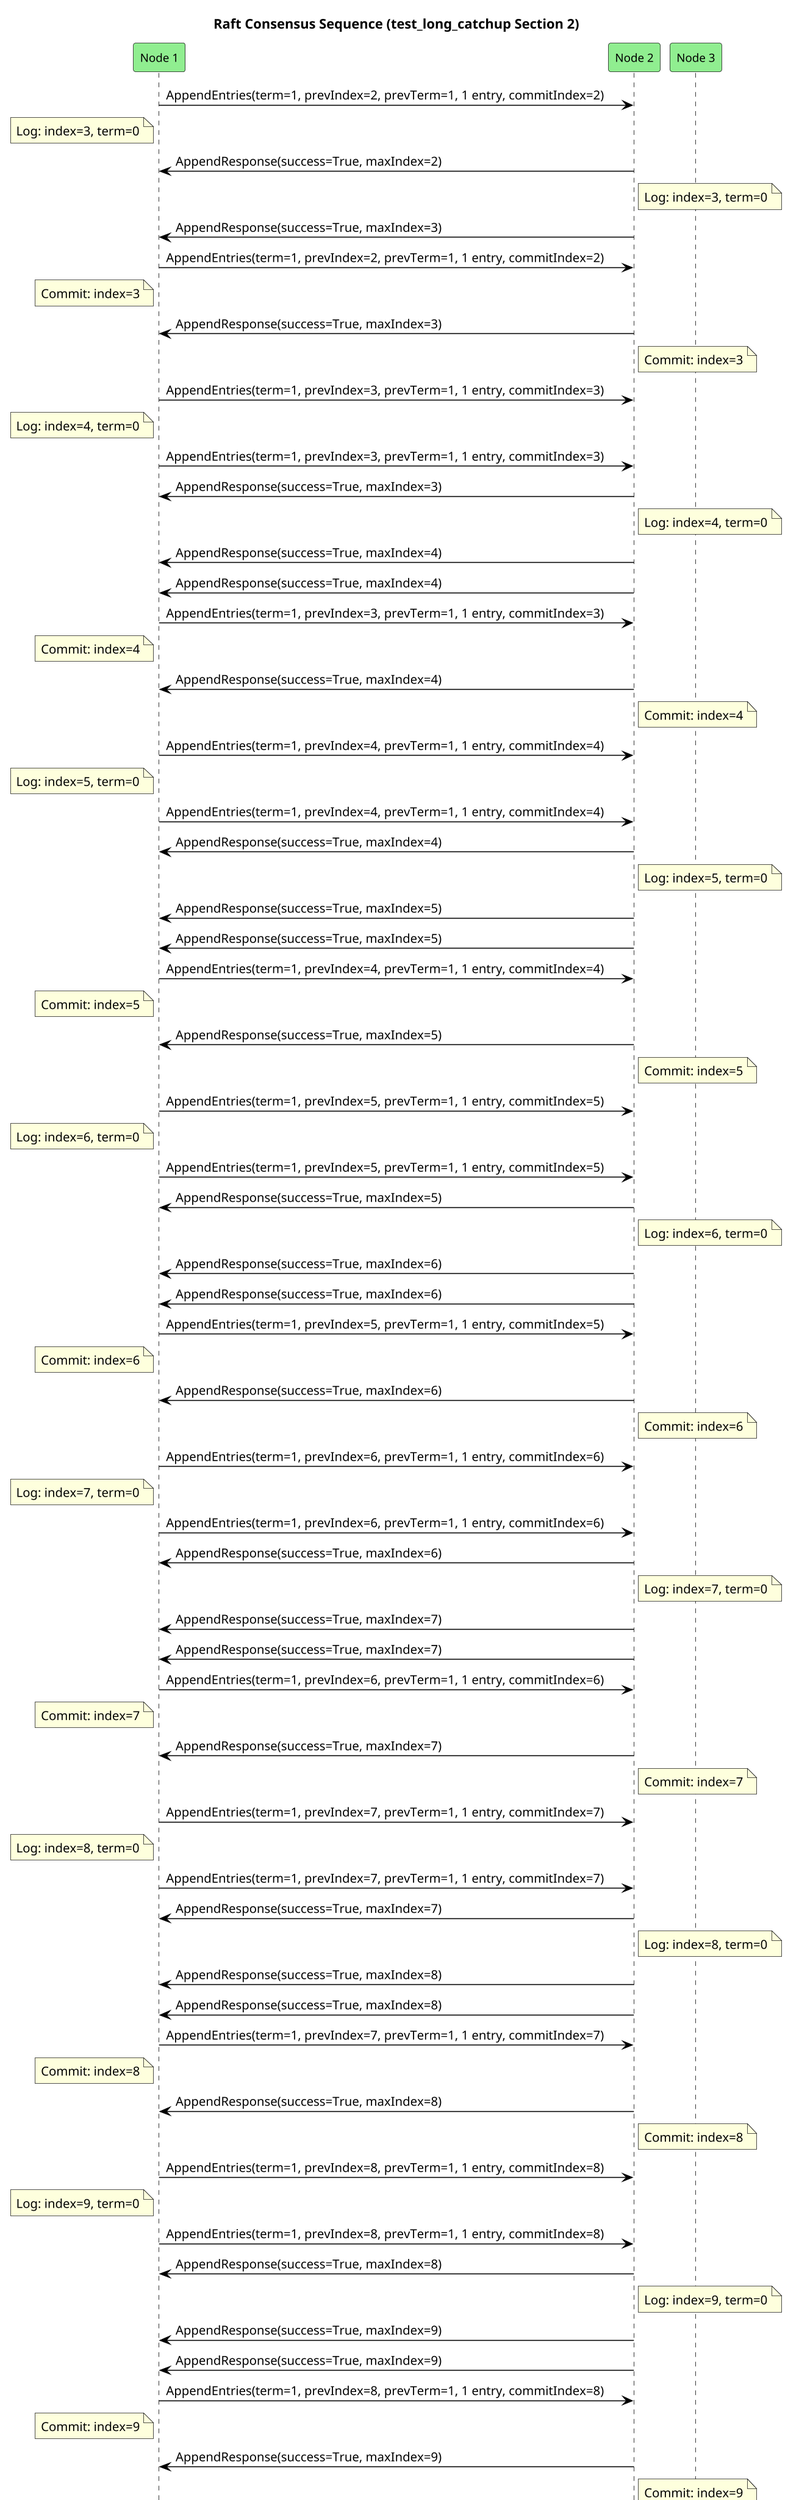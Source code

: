 @startuml
!pragma ratio 0.7
skinparam dpi 150
skinparam monochrome false
skinparam sequence {
  ArrowColor Black
  ActorBorderColor Black
  LifeLineBorderColor Black
  ParticipantFontSize 12
  Padding 10
}
skinparam legend {
  BackgroundColor #F5F5F5
  FontSize 11
}
title Raft Consensus Sequence (test_long_catchup Section 2)

participant "Node 1" as n1 order 10 #Lightgreen
participant "Node 2" as n2 order 20 #Lightgreen
participant "Node 3" as n3 order 30 #Lightgreen
n1 -> n2: AppendEntries(term=1, prevIndex=2, prevTerm=1, 1 entry, commitIndex=2)
note left of n1: Log: index=3, term=0
n2 -> n1: AppendResponse(success=True, maxIndex=2)
note right of n2: Log: index=3, term=0
n2 -> n1: AppendResponse(success=True, maxIndex=3)
n1 -> n2: AppendEntries(term=1, prevIndex=2, prevTerm=1, 1 entry, commitIndex=2)
note left of n1: Commit: index=3
n2 -> n1: AppendResponse(success=True, maxIndex=3)
note right of n2: Commit: index=3
n1 -> n2: AppendEntries(term=1, prevIndex=3, prevTerm=1, 1 entry, commitIndex=3)
note left of n1: Log: index=4, term=0
n1 -> n2: AppendEntries(term=1, prevIndex=3, prevTerm=1, 1 entry, commitIndex=3)
n2 -> n1: AppendResponse(success=True, maxIndex=3)
note right of n2: Log: index=4, term=0
n2 -> n1: AppendResponse(success=True, maxIndex=4)
n2 -> n1: AppendResponse(success=True, maxIndex=4)
n1 -> n2: AppendEntries(term=1, prevIndex=3, prevTerm=1, 1 entry, commitIndex=3)
note left of n1: Commit: index=4
n2 -> n1: AppendResponse(success=True, maxIndex=4)
note right of n2: Commit: index=4
n1 -> n2: AppendEntries(term=1, prevIndex=4, prevTerm=1, 1 entry, commitIndex=4)
note left of n1: Log: index=5, term=0
n1 -> n2: AppendEntries(term=1, prevIndex=4, prevTerm=1, 1 entry, commitIndex=4)
n2 -> n1: AppendResponse(success=True, maxIndex=4)
note right of n2: Log: index=5, term=0
n2 -> n1: AppendResponse(success=True, maxIndex=5)
n2 -> n1: AppendResponse(success=True, maxIndex=5)
n1 -> n2: AppendEntries(term=1, prevIndex=4, prevTerm=1, 1 entry, commitIndex=4)
note left of n1: Commit: index=5
n2 -> n1: AppendResponse(success=True, maxIndex=5)
note right of n2: Commit: index=5
n1 -> n2: AppendEntries(term=1, prevIndex=5, prevTerm=1, 1 entry, commitIndex=5)
note left of n1: Log: index=6, term=0
n1 -> n2: AppendEntries(term=1, prevIndex=5, prevTerm=1, 1 entry, commitIndex=5)
n2 -> n1: AppendResponse(success=True, maxIndex=5)
note right of n2: Log: index=6, term=0
n2 -> n1: AppendResponse(success=True, maxIndex=6)
n2 -> n1: AppendResponse(success=True, maxIndex=6)
n1 -> n2: AppendEntries(term=1, prevIndex=5, prevTerm=1, 1 entry, commitIndex=5)
note left of n1: Commit: index=6
n2 -> n1: AppendResponse(success=True, maxIndex=6)
note right of n2: Commit: index=6
n1 -> n2: AppendEntries(term=1, prevIndex=6, prevTerm=1, 1 entry, commitIndex=6)
note left of n1: Log: index=7, term=0
n1 -> n2: AppendEntries(term=1, prevIndex=6, prevTerm=1, 1 entry, commitIndex=6)
n2 -> n1: AppendResponse(success=True, maxIndex=6)
note right of n2: Log: index=7, term=0
n2 -> n1: AppendResponse(success=True, maxIndex=7)
n2 -> n1: AppendResponse(success=True, maxIndex=7)
n1 -> n2: AppendEntries(term=1, prevIndex=6, prevTerm=1, 1 entry, commitIndex=6)
note left of n1: Commit: index=7
n2 -> n1: AppendResponse(success=True, maxIndex=7)
note right of n2: Commit: index=7
n1 -> n2: AppendEntries(term=1, prevIndex=7, prevTerm=1, 1 entry, commitIndex=7)
note left of n1: Log: index=8, term=0
n1 -> n2: AppendEntries(term=1, prevIndex=7, prevTerm=1, 1 entry, commitIndex=7)
n2 -> n1: AppendResponse(success=True, maxIndex=7)
note right of n2: Log: index=8, term=0
n2 -> n1: AppendResponse(success=True, maxIndex=8)
n2 -> n1: AppendResponse(success=True, maxIndex=8)
n1 -> n2: AppendEntries(term=1, prevIndex=7, prevTerm=1, 1 entry, commitIndex=7)
note left of n1: Commit: index=8
n2 -> n1: AppendResponse(success=True, maxIndex=8)
note right of n2: Commit: index=8
n1 -> n2: AppendEntries(term=1, prevIndex=8, prevTerm=1, 1 entry, commitIndex=8)
note left of n1: Log: index=9, term=0
n1 -> n2: AppendEntries(term=1, prevIndex=8, prevTerm=1, 1 entry, commitIndex=8)
n2 -> n1: AppendResponse(success=True, maxIndex=8)
note right of n2: Log: index=9, term=0
n2 -> n1: AppendResponse(success=True, maxIndex=9)
n2 -> n1: AppendResponse(success=True, maxIndex=9)
n1 -> n2: AppendEntries(term=1, prevIndex=8, prevTerm=1, 1 entry, commitIndex=8)
note left of n1: Commit: index=9
n2 -> n1: AppendResponse(success=True, maxIndex=9)
note right of n2: Commit: index=9
n1 -> n2: AppendEntries(term=1, prevIndex=9, prevTerm=1, 1 entry, commitIndex=9)
note left of n1: Log: index=10, term=0
n1 -> n2: AppendEntries(term=1, prevIndex=9, prevTerm=1, 1 entry, commitIndex=9)
n2 -> n1: AppendResponse(success=True, maxIndex=9)
note right of n2: Log: index=10, term=0
n2 -> n1: AppendResponse(success=True, maxIndex=10)
n2 -> n1: AppendResponse(success=True, maxIndex=10)
n1 -> n2: AppendEntries(term=1, prevIndex=9, prevTerm=1, 1 entry, commitIndex=9)
note left of n1: Commit: index=10
n2 -> n1: AppendResponse(success=True, maxIndex=10)
note right of n2: Commit: index=10
n1 -> n2: AppendEntries(term=1, prevIndex=10, prevTerm=1, 1 entry, commitIndex=10)
note left of n1: Log: index=11, term=0
n1 -> n2: AppendEntries(term=1, prevIndex=10, prevTerm=1, 1 entry, commitIndex=10)
n2 -> n1: AppendResponse(success=True, maxIndex=10)
note right of n2: Log: index=11, term=0
n2 -> n1: AppendResponse(success=True, maxIndex=11)
n2 -> n1: AppendResponse(success=True, maxIndex=11)
n1 -> n2: AppendEntries(term=1, prevIndex=10, prevTerm=1, 1 entry, commitIndex=10)
note left of n1: Commit: index=11
n2 -> n1: AppendResponse(success=True, maxIndex=11)
note right of n2: Commit: index=11
n1 -> n2: AppendEntries(term=1, prevIndex=11, prevTerm=1, 1 entry, commitIndex=11)
note left of n1: Log: index=12, term=0
n1 -> n2: AppendEntries(term=1, prevIndex=11, prevTerm=1, 1 entry, commitIndex=11)
n2 -> n1: AppendResponse(success=True, maxIndex=11)
note right of n2: Log: index=12, term=0
n2 -> n1: AppendResponse(success=True, maxIndex=12)
n2 -> n1: AppendResponse(success=True, maxIndex=12)
n1 -> n2: AppendEntries(term=1, prevIndex=11, prevTerm=1, 1 entry, commitIndex=11)
note left of n1: Commit: index=12
n2 -> n1: AppendResponse(success=True, maxIndex=12)
note right of n2: Commit: index=12
n1 -> n2: AppendEntries(term=1, prevIndex=12, prevTerm=1, 1 entry, commitIndex=12)
note left of n1: Log: index=13, term=0
n1 -> n2: AppendEntries(term=1, prevIndex=12, prevTerm=1, 1 entry, commitIndex=12)
n2 -> n1: AppendResponse(success=True, maxIndex=12)
note right of n2: Log: index=13, term=0
n2 -> n1: AppendResponse(success=True, maxIndex=13)
n2 -> n1: AppendResponse(success=True, maxIndex=13)
n1 -> n2: AppendEntries(term=1, prevIndex=12, prevTerm=1, 1 entry, commitIndex=12)
note left of n1: Commit: index=13
n2 -> n1: AppendResponse(success=True, maxIndex=13)
note right of n2: Commit: index=13
n1 -> n2: AppendEntries(term=1, prevIndex=13, prevTerm=1, 1 entry, commitIndex=13)
note left of n1: Log: index=14, term=0
n1 -> n2: AppendEntries(term=1, prevIndex=13, prevTerm=1, 1 entry, commitIndex=13)
n2 -> n1: AppendResponse(success=True, maxIndex=13)
note right of n2: Log: index=14, term=0
n2 -> n1: AppendResponse(success=True, maxIndex=14)
n2 -> n1: AppendResponse(success=True, maxIndex=14)
n1 -> n2: AppendEntries(term=1, prevIndex=13, prevTerm=1, 1 entry, commitIndex=13)
note left of n1: Commit: index=14
n2 -> n1: AppendResponse(success=True, maxIndex=14)
note right of n2: Commit: index=14
n1 -> n2: AppendEntries(term=1, prevIndex=14, prevTerm=1, 1 entry, commitIndex=14)
note left of n1: Log: index=15, term=0
n1 -> n2: AppendEntries(term=1, prevIndex=14, prevTerm=1, 1 entry, commitIndex=14)
n2 -> n1: AppendResponse(success=True, maxIndex=14)
note right of n2: Log: index=15, term=0
n2 -> n1: AppendResponse(success=True, maxIndex=15)
n2 -> n1: AppendResponse(success=True, maxIndex=15)
n1 -> n2: AppendEntries(term=1, prevIndex=14, prevTerm=1, 1 entry, commitIndex=14)
note left of n1: Commit: index=15
n2 -> n1: AppendResponse(success=True, maxIndex=15)
note right of n2: Commit: index=15
n1 -> n2: AppendEntries(term=1, prevIndex=15, prevTerm=1, 1 entry, commitIndex=15)
note left of n1: Log: index=16, term=0
n1 -> n2: AppendEntries(term=1, prevIndex=15, prevTerm=1, 1 entry, commitIndex=15)
n2 -> n1: AppendResponse(success=True, maxIndex=15)
note right of n2: Log: index=16, term=0
n2 -> n1: AppendResponse(success=True, maxIndex=16)
n2 -> n1: AppendResponse(success=True, maxIndex=16)
n1 -> n2: AppendEntries(term=1, prevIndex=15, prevTerm=1, 1 entry, commitIndex=15)
note left of n1: Commit: index=16
n2 -> n1: AppendResponse(success=True, maxIndex=16)
note right of n2: Commit: index=16
n1 -> n2: AppendEntries(term=1, prevIndex=16, prevTerm=1, 1 entry, commitIndex=16)
note left of n1: Log: index=17, term=0
n1 -> n2: AppendEntries(term=1, prevIndex=16, prevTerm=1, 1 entry, commitIndex=16)
n2 -> n1: AppendResponse(success=True, maxIndex=16)
note right of n2: Log: index=17, term=0
n2 -> n1: AppendResponse(success=True, maxIndex=17)
n2 -> n1: AppendResponse(success=True, maxIndex=17)
n1 -> n2: AppendEntries(term=1, prevIndex=16, prevTerm=1, 1 entry, commitIndex=16)
note left of n1: Commit: index=17
n2 -> n1: AppendResponse(success=True, maxIndex=17)
note right of n2: Commit: index=17
n1 -> n2: AppendEntries(term=1, prevIndex=17, prevTerm=1, 1 entry, commitIndex=17)
note left of n1: Log: index=18, term=0
n1 -> n2: AppendEntries(term=1, prevIndex=17, prevTerm=1, 1 entry, commitIndex=17)
n2 -> n1: AppendResponse(success=True, maxIndex=17)
note right of n2: Log: index=18, term=0
n2 -> n1: AppendResponse(success=True, maxIndex=18)
n2 -> n1: AppendResponse(success=True, maxIndex=18)
n1 -> n2: AppendEntries(term=1, prevIndex=17, prevTerm=1, 1 entry, commitIndex=17)
note left of n1: Commit: index=18
n2 -> n1: AppendResponse(success=True, maxIndex=18)
note right of n2: Commit: index=18
n1 -> n2: AppendEntries(term=1, prevIndex=18, prevTerm=1, 1 entry, commitIndex=18)
note left of n1: Log: index=19, term=0
n1 -> n2: AppendEntries(term=1, prevIndex=18, prevTerm=1, 1 entry, commitIndex=18)
n2 -> n1: AppendResponse(success=True, maxIndex=18)
note right of n2: Log: index=19, term=0
n2 -> n1: AppendResponse(success=True, maxIndex=19)
n2 -> n1: AppendResponse(success=True, maxIndex=19)
n1 -> n2: AppendEntries(term=1, prevIndex=18, prevTerm=1, 1 entry, commitIndex=18)
note left of n1: Commit: index=19
n2 -> n1: AppendResponse(success=True, maxIndex=19)
note right of n2: Commit: index=19
n1 -> n2: AppendEntries(term=1, prevIndex=19, prevTerm=1, 1 entry, commitIndex=19)
note left of n1: Log: index=20, term=0
n1 -> n2: AppendEntries(term=1, prevIndex=19, prevTerm=1, 1 entry, commitIndex=19)
n2 -> n1: AppendResponse(success=True, maxIndex=19)
note right of n2: Log: index=20, term=0
n2 -> n1: AppendResponse(success=True, maxIndex=20)
n2 -> n1: AppendResponse(success=True, maxIndex=20)
n1 -> n2: AppendEntries(term=1, prevIndex=19, prevTerm=1, 1 entry, commitIndex=19)
note left of n1: Commit: index=20
n2 -> n1: AppendResponse(success=True, maxIndex=20)
note right of n2: Commit: index=20
n1 -> n2: AppendEntries(term=1, prevIndex=20, prevTerm=1, 1 entry, commitIndex=20)
note left of n1: Log: index=21, term=0
n1 -> n2: AppendEntries(term=1, prevIndex=20, prevTerm=1, 1 entry, commitIndex=20)
n2 -> n1: AppendResponse(success=True, maxIndex=20)
note right of n2: Log: index=21, term=0
n2 -> n1: AppendResponse(success=True, maxIndex=21)
n2 -> n1: AppendResponse(success=True, maxIndex=21)
n1 -> n2: AppendEntries(term=1, prevIndex=20, prevTerm=1, 1 entry, commitIndex=20)
note left of n1: Commit: index=21
n2 -> n1: AppendResponse(success=True, maxIndex=21)
note right of n2: Commit: index=21
n1 -> n2: AppendEntries(term=1, prevIndex=21, prevTerm=1, 1 entry, commitIndex=21)
note left of n1: Log: index=22, term=0
n1 -> n2: AppendEntries(term=1, prevIndex=21, prevTerm=1, 1 entry, commitIndex=21)
n2 -> n1: AppendResponse(success=True, maxIndex=21)
note right of n2: Log: index=22, term=0
n2 -> n1: AppendResponse(success=True, maxIndex=22)
n2 -> n1: AppendResponse(success=True, maxIndex=22)
n1 -> n2: AppendEntries(term=1, prevIndex=21, prevTerm=1, 1 entry, commitIndex=21)
note left of n1: Commit: index=22
n2 -> n1: AppendResponse(success=True, maxIndex=22)
note right of n2: Commit: index=22
n1 -> n2: AppendEntries(term=1, prevIndex=22, prevTerm=1, 1 entry, commitIndex=22)
note left of n1: Log: index=23, term=0
n1 -> n2: AppendEntries(term=1, prevIndex=22, prevTerm=1, 1 entry, commitIndex=22)
n2 -> n1: AppendResponse(success=True, maxIndex=22)
note right of n2: Log: index=23, term=0
n2 -> n1: AppendResponse(success=True, maxIndex=23)
n2 -> n1: AppendResponse(success=True, maxIndex=23)
n1 -> n2: AppendEntries(term=1, prevIndex=22, prevTerm=1, 1 entry, commitIndex=22)
note left of n1: Commit: index=23
n2 -> n1: AppendResponse(success=True, maxIndex=23)
note right of n2: Commit: index=23
n1 -> n2: AppendEntries(term=1, prevIndex=23, prevTerm=1, 1 entry, commitIndex=23)
note left of n1: Log: index=24, term=0
n1 -> n2: AppendEntries(term=1, prevIndex=23, prevTerm=1, 1 entry, commitIndex=23)
n2 -> n1: AppendResponse(success=True, maxIndex=23)
note right of n2: Log: index=24, term=0
n2 -> n1: AppendResponse(success=True, maxIndex=24)
n2 -> n1: AppendResponse(success=True, maxIndex=24)
n1 -> n2: AppendEntries(term=1, prevIndex=23, prevTerm=1, 1 entry, commitIndex=23)
note left of n1: Commit: index=24
n2 -> n1: AppendResponse(success=True, maxIndex=24)
note right of n2: Commit: index=24

legend right
  <#GhostWhite,#GhostWhite>|      |= __Legend__ |
  |<#Lightgreen>| Raft Node |
  |FOLLOWER| Follower Role |
  |CANDIDATE| Candidate Role |
  |LEADER| Leader Role |
endlegend
@enduml
